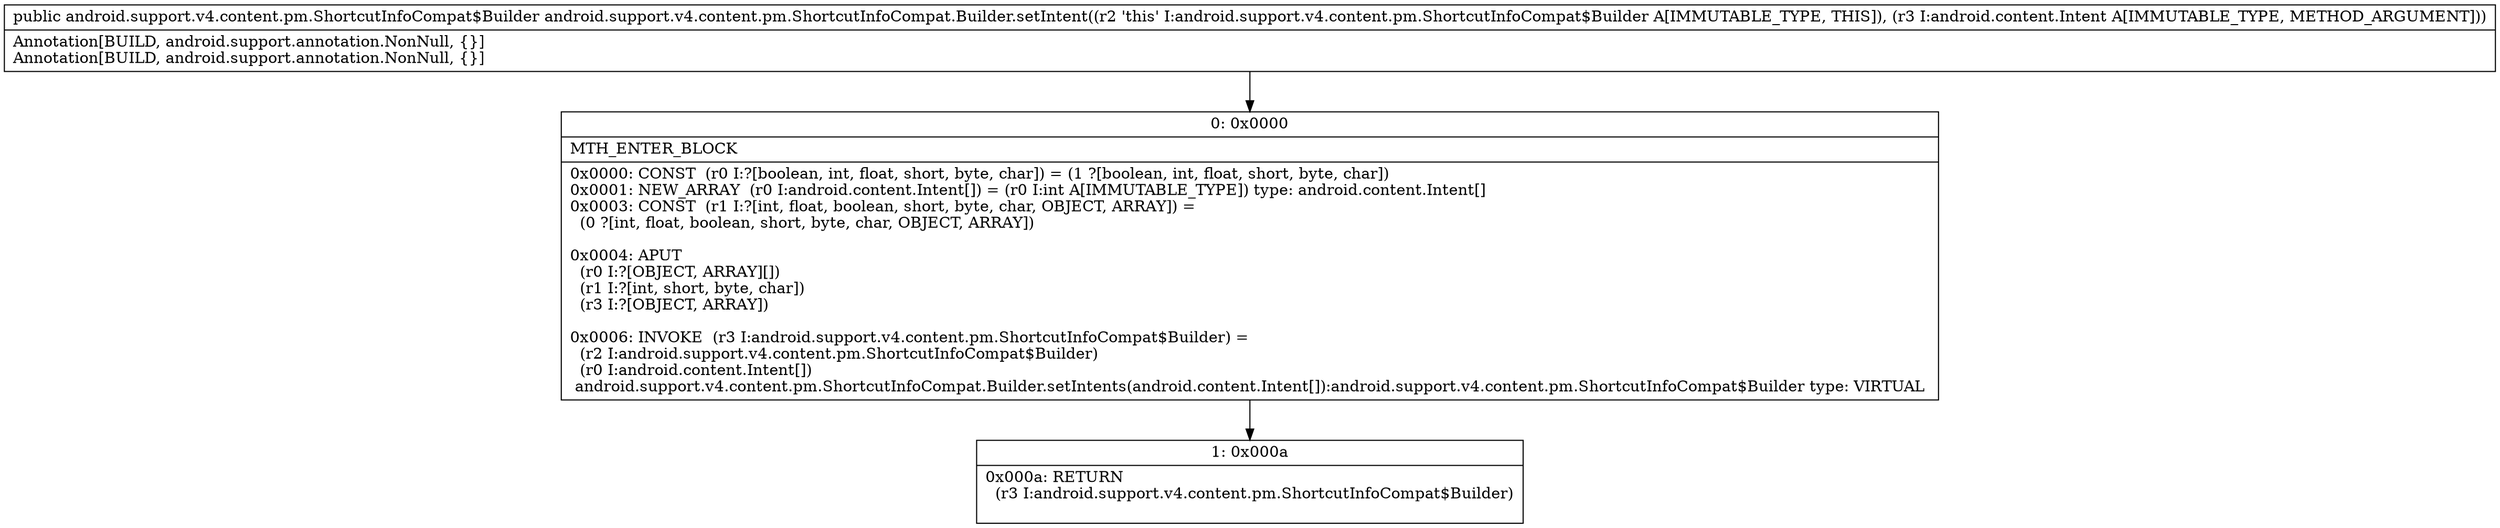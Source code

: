 digraph "CFG forandroid.support.v4.content.pm.ShortcutInfoCompat.Builder.setIntent(Landroid\/content\/Intent;)Landroid\/support\/v4\/content\/pm\/ShortcutInfoCompat$Builder;" {
Node_0 [shape=record,label="{0\:\ 0x0000|MTH_ENTER_BLOCK\l|0x0000: CONST  (r0 I:?[boolean, int, float, short, byte, char]) = (1 ?[boolean, int, float, short, byte, char]) \l0x0001: NEW_ARRAY  (r0 I:android.content.Intent[]) = (r0 I:int A[IMMUTABLE_TYPE]) type: android.content.Intent[] \l0x0003: CONST  (r1 I:?[int, float, boolean, short, byte, char, OBJECT, ARRAY]) = \l  (0 ?[int, float, boolean, short, byte, char, OBJECT, ARRAY])\l \l0x0004: APUT  \l  (r0 I:?[OBJECT, ARRAY][])\l  (r1 I:?[int, short, byte, char])\l  (r3 I:?[OBJECT, ARRAY])\l \l0x0006: INVOKE  (r3 I:android.support.v4.content.pm.ShortcutInfoCompat$Builder) = \l  (r2 I:android.support.v4.content.pm.ShortcutInfoCompat$Builder)\l  (r0 I:android.content.Intent[])\l android.support.v4.content.pm.ShortcutInfoCompat.Builder.setIntents(android.content.Intent[]):android.support.v4.content.pm.ShortcutInfoCompat$Builder type: VIRTUAL \l}"];
Node_1 [shape=record,label="{1\:\ 0x000a|0x000a: RETURN  \l  (r3 I:android.support.v4.content.pm.ShortcutInfoCompat$Builder)\l \l}"];
MethodNode[shape=record,label="{public android.support.v4.content.pm.ShortcutInfoCompat$Builder android.support.v4.content.pm.ShortcutInfoCompat.Builder.setIntent((r2 'this' I:android.support.v4.content.pm.ShortcutInfoCompat$Builder A[IMMUTABLE_TYPE, THIS]), (r3 I:android.content.Intent A[IMMUTABLE_TYPE, METHOD_ARGUMENT]))  | Annotation[BUILD, android.support.annotation.NonNull, \{\}]\lAnnotation[BUILD, android.support.annotation.NonNull, \{\}]\l}"];
MethodNode -> Node_0;
Node_0 -> Node_1;
}

